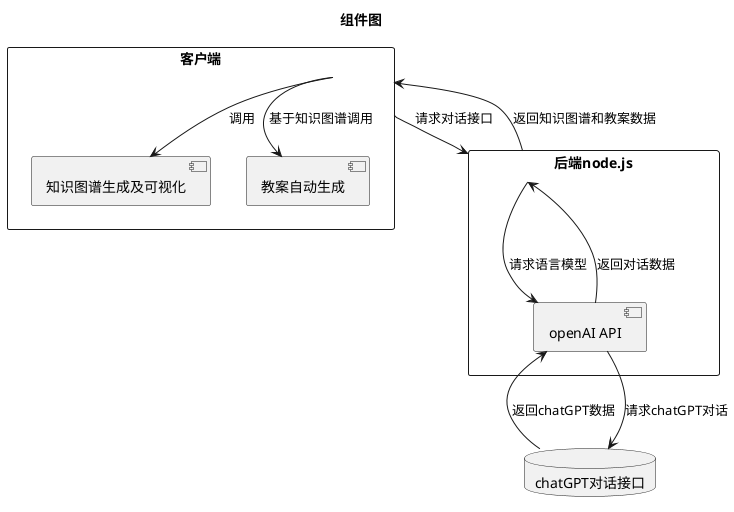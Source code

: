 @startuml
title 组件图

rectangle "客户端" as client {
  component "知识图谱生成及可视化" as kg
  component "教案自动生成" as pptx
}

rectangle "后端node.js" as backend {
  component "openAI API" as openAI
}

database "chatGPT对话接口" as chatGPT

client --> kg : 调用
client --> pptx : 基于知识图谱调用
client --> backend : 请求对话接口
openAI --> chatGPT : 请求chatGPT对话
chatGPT --> openAI : 返回chatGPT数据
backend --> openAI : 请求语言模型
openAI --> backend : 返回对话数据
backend --> client : 返回知识图谱和教案数据
@enduml

